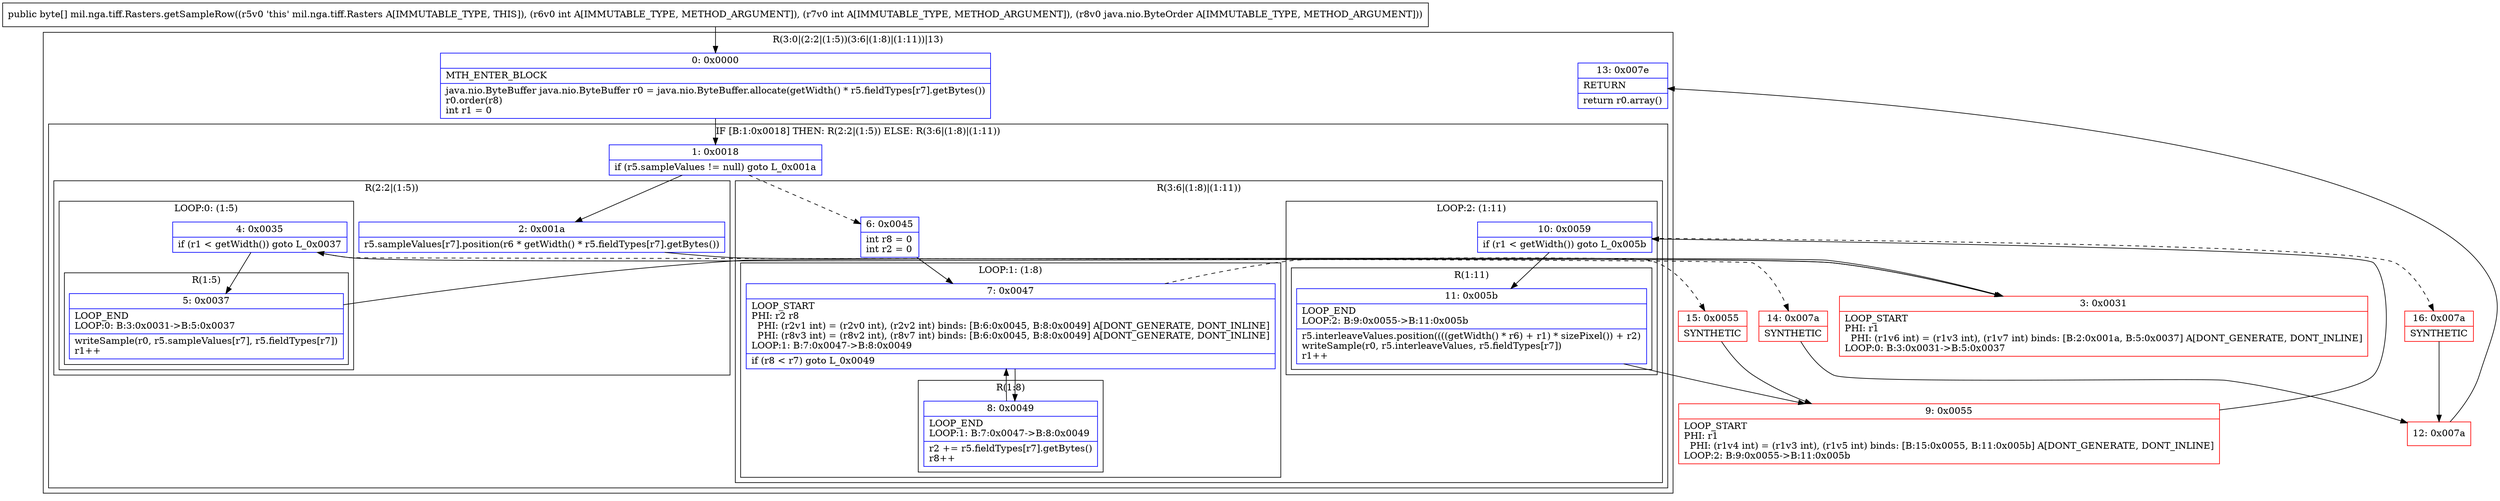 digraph "CFG formil.nga.tiff.Rasters.getSampleRow(IILjava\/nio\/ByteOrder;)[B" {
subgraph cluster_Region_375589938 {
label = "R(3:0|(2:2|(1:5))(3:6|(1:8)|(1:11))|13)";
node [shape=record,color=blue];
Node_0 [shape=record,label="{0\:\ 0x0000|MTH_ENTER_BLOCK\l|java.nio.ByteBuffer java.nio.ByteBuffer r0 = java.nio.ByteBuffer.allocate(getWidth() * r5.fieldTypes[r7].getBytes())\lr0.order(r8)\lint r1 = 0\l}"];
subgraph cluster_IfRegion_865742507 {
label = "IF [B:1:0x0018] THEN: R(2:2|(1:5)) ELSE: R(3:6|(1:8)|(1:11))";
node [shape=record,color=blue];
Node_1 [shape=record,label="{1\:\ 0x0018|if (r5.sampleValues != null) goto L_0x001a\l}"];
subgraph cluster_Region_839416896 {
label = "R(2:2|(1:5))";
node [shape=record,color=blue];
Node_2 [shape=record,label="{2\:\ 0x001a|r5.sampleValues[r7].position(r6 * getWidth() * r5.fieldTypes[r7].getBytes())\l}"];
subgraph cluster_LoopRegion_68232186 {
label = "LOOP:0: (1:5)";
node [shape=record,color=blue];
Node_4 [shape=record,label="{4\:\ 0x0035|if (r1 \< getWidth()) goto L_0x0037\l}"];
subgraph cluster_Region_1046548125 {
label = "R(1:5)";
node [shape=record,color=blue];
Node_5 [shape=record,label="{5\:\ 0x0037|LOOP_END\lLOOP:0: B:3:0x0031\-\>B:5:0x0037\l|writeSample(r0, r5.sampleValues[r7], r5.fieldTypes[r7])\lr1++\l}"];
}
}
}
subgraph cluster_Region_850575363 {
label = "R(3:6|(1:8)|(1:11))";
node [shape=record,color=blue];
Node_6 [shape=record,label="{6\:\ 0x0045|int r8 = 0\lint r2 = 0\l}"];
subgraph cluster_LoopRegion_57261292 {
label = "LOOP:1: (1:8)";
node [shape=record,color=blue];
Node_7 [shape=record,label="{7\:\ 0x0047|LOOP_START\lPHI: r2 r8 \l  PHI: (r2v1 int) = (r2v0 int), (r2v2 int) binds: [B:6:0x0045, B:8:0x0049] A[DONT_GENERATE, DONT_INLINE]\l  PHI: (r8v3 int) = (r8v2 int), (r8v7 int) binds: [B:6:0x0045, B:8:0x0049] A[DONT_GENERATE, DONT_INLINE]\lLOOP:1: B:7:0x0047\-\>B:8:0x0049\l|if (r8 \< r7) goto L_0x0049\l}"];
subgraph cluster_Region_1685312898 {
label = "R(1:8)";
node [shape=record,color=blue];
Node_8 [shape=record,label="{8\:\ 0x0049|LOOP_END\lLOOP:1: B:7:0x0047\-\>B:8:0x0049\l|r2 += r5.fieldTypes[r7].getBytes()\lr8++\l}"];
}
}
subgraph cluster_LoopRegion_169716759 {
label = "LOOP:2: (1:11)";
node [shape=record,color=blue];
Node_10 [shape=record,label="{10\:\ 0x0059|if (r1 \< getWidth()) goto L_0x005b\l}"];
subgraph cluster_Region_1865144361 {
label = "R(1:11)";
node [shape=record,color=blue];
Node_11 [shape=record,label="{11\:\ 0x005b|LOOP_END\lLOOP:2: B:9:0x0055\-\>B:11:0x005b\l|r5.interleaveValues.position((((getWidth() * r6) + r1) * sizePixel()) + r2)\lwriteSample(r0, r5.interleaveValues, r5.fieldTypes[r7])\lr1++\l}"];
}
}
}
}
Node_13 [shape=record,label="{13\:\ 0x007e|RETURN\l|return r0.array()\l}"];
}
Node_3 [shape=record,color=red,label="{3\:\ 0x0031|LOOP_START\lPHI: r1 \l  PHI: (r1v6 int) = (r1v3 int), (r1v7 int) binds: [B:2:0x001a, B:5:0x0037] A[DONT_GENERATE, DONT_INLINE]\lLOOP:0: B:3:0x0031\-\>B:5:0x0037\l}"];
Node_9 [shape=record,color=red,label="{9\:\ 0x0055|LOOP_START\lPHI: r1 \l  PHI: (r1v4 int) = (r1v3 int), (r1v5 int) binds: [B:15:0x0055, B:11:0x005b] A[DONT_GENERATE, DONT_INLINE]\lLOOP:2: B:9:0x0055\-\>B:11:0x005b\l}"];
Node_12 [shape=record,color=red,label="{12\:\ 0x007a}"];
Node_14 [shape=record,color=red,label="{14\:\ 0x007a|SYNTHETIC\l}"];
Node_15 [shape=record,color=red,label="{15\:\ 0x0055|SYNTHETIC\l}"];
Node_16 [shape=record,color=red,label="{16\:\ 0x007a|SYNTHETIC\l}"];
MethodNode[shape=record,label="{public byte[] mil.nga.tiff.Rasters.getSampleRow((r5v0 'this' mil.nga.tiff.Rasters A[IMMUTABLE_TYPE, THIS]), (r6v0 int A[IMMUTABLE_TYPE, METHOD_ARGUMENT]), (r7v0 int A[IMMUTABLE_TYPE, METHOD_ARGUMENT]), (r8v0 java.nio.ByteOrder A[IMMUTABLE_TYPE, METHOD_ARGUMENT])) }"];
MethodNode -> Node_0;
Node_0 -> Node_1;
Node_1 -> Node_2;
Node_1 -> Node_6[style=dashed];
Node_2 -> Node_3;
Node_4 -> Node_5;
Node_4 -> Node_14[style=dashed];
Node_5 -> Node_3;
Node_6 -> Node_7;
Node_7 -> Node_8;
Node_7 -> Node_15[style=dashed];
Node_8 -> Node_7;
Node_10 -> Node_11;
Node_10 -> Node_16[style=dashed];
Node_11 -> Node_9;
Node_3 -> Node_4;
Node_9 -> Node_10;
Node_12 -> Node_13;
Node_14 -> Node_12;
Node_15 -> Node_9;
Node_16 -> Node_12;
}

